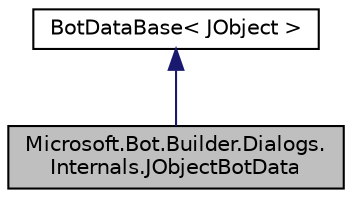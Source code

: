 digraph "Microsoft.Bot.Builder.Dialogs.Internals.JObjectBotData"
{
  edge [fontname="Helvetica",fontsize="10",labelfontname="Helvetica",labelfontsize="10"];
  node [fontname="Helvetica",fontsize="10",shape=record];
  Node1 [label="Microsoft.Bot.Builder.Dialogs.\lInternals.JObjectBotData",height=0.2,width=0.4,color="black", fillcolor="grey75", style="filled", fontcolor="black"];
  Node2 -> Node1 [dir="back",color="midnightblue",fontsize="10",style="solid",fontname="Helvetica"];
  Node2 [label="BotDataBase\< JObject \>",height=0.2,width=0.4,color="black", fillcolor="white", style="filled",URL="$de/df5/class_microsoft_1_1_bot_1_1_builder_1_1_dialogs_1_1_internals_1_1_bot_data_base.html"];
}
